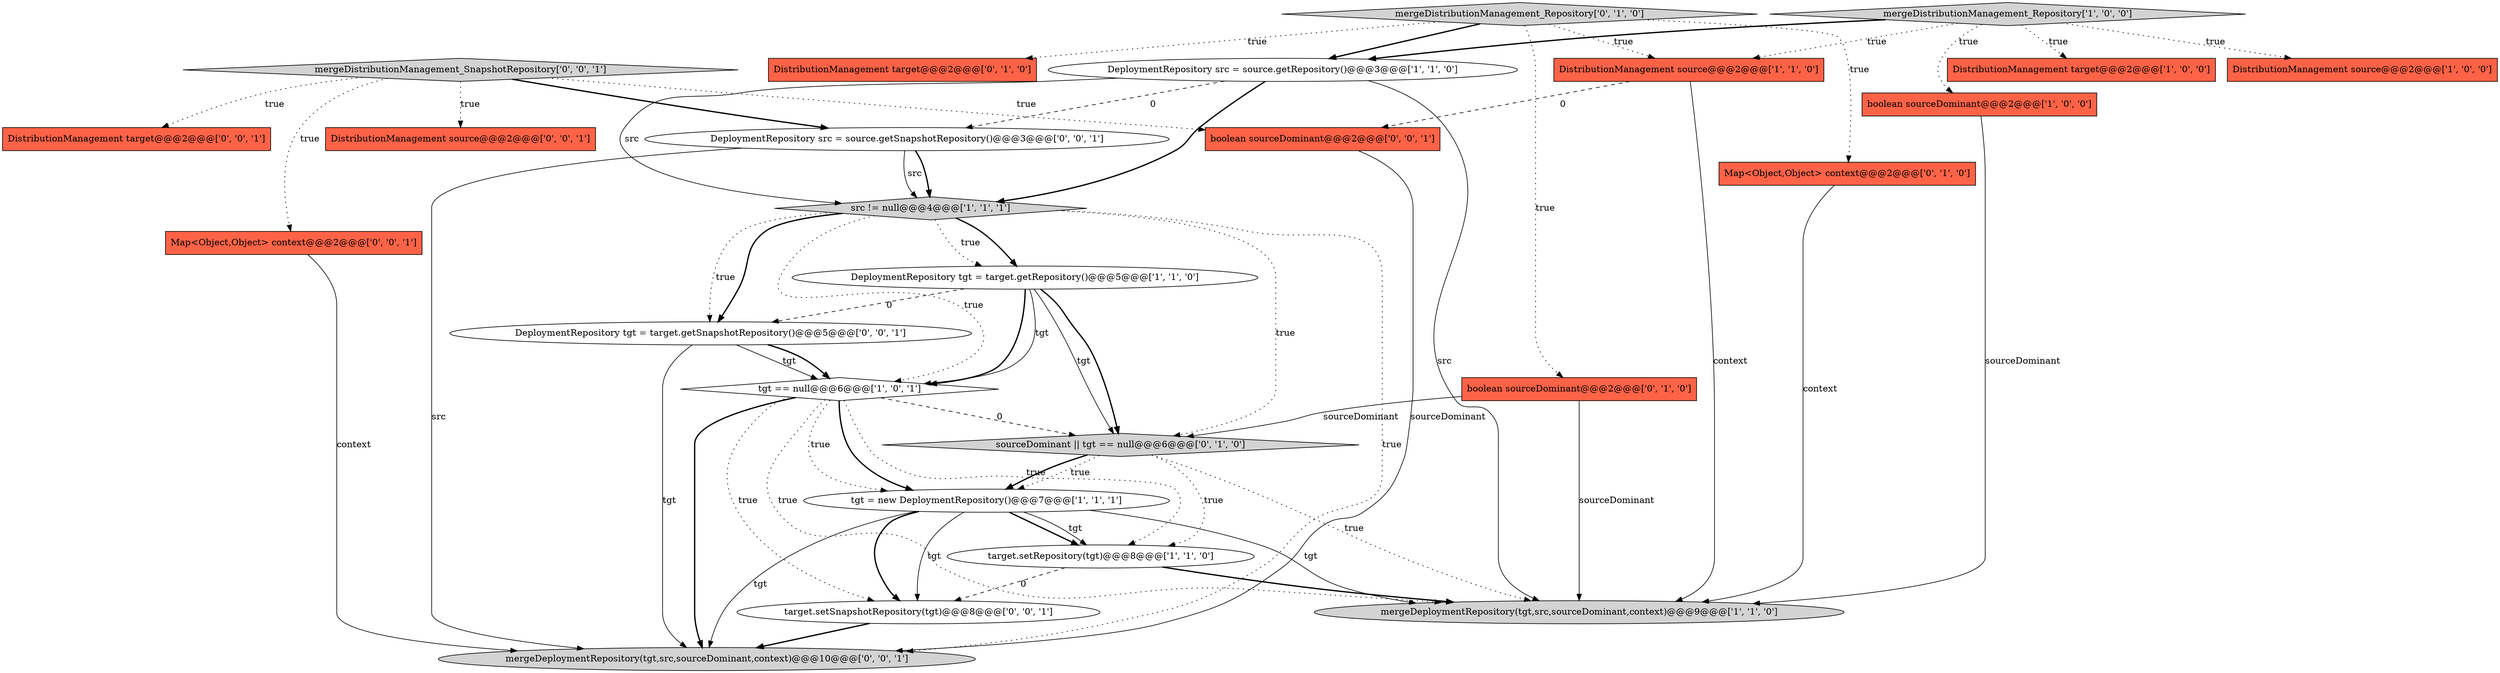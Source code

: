 digraph {
19 [style = filled, label = "Map<Object,Object> context@@@2@@@['0', '0', '1']", fillcolor = tomato, shape = box image = "AAA0AAABBB3BBB"];
23 [style = filled, label = "boolean sourceDominant@@@2@@@['0', '0', '1']", fillcolor = tomato, shape = box image = "AAA0AAABBB3BBB"];
14 [style = filled, label = "boolean sourceDominant@@@2@@@['0', '1', '0']", fillcolor = tomato, shape = box image = "AAA0AAABBB2BBB"];
25 [style = filled, label = "mergeDistributionManagement_SnapshotRepository['0', '0', '1']", fillcolor = lightgray, shape = diamond image = "AAA0AAABBB3BBB"];
10 [style = filled, label = "src != null@@@4@@@['1', '1', '1']", fillcolor = lightgray, shape = diamond image = "AAA0AAABBB1BBB"];
6 [style = filled, label = "DeploymentRepository src = source.getRepository()@@@3@@@['1', '1', '0']", fillcolor = white, shape = ellipse image = "AAA0AAABBB1BBB"];
8 [style = filled, label = "mergeDistributionManagement_Repository['1', '0', '0']", fillcolor = lightgray, shape = diamond image = "AAA0AAABBB1BBB"];
20 [style = filled, label = "DeploymentRepository tgt = target.getSnapshotRepository()@@@5@@@['0', '0', '1']", fillcolor = white, shape = ellipse image = "AAA0AAABBB3BBB"];
21 [style = filled, label = "DistributionManagement source@@@2@@@['0', '0', '1']", fillcolor = tomato, shape = box image = "AAA0AAABBB3BBB"];
17 [style = filled, label = "DeploymentRepository src = source.getSnapshotRepository()@@@3@@@['0', '0', '1']", fillcolor = white, shape = ellipse image = "AAA0AAABBB3BBB"];
3 [style = filled, label = "DeploymentRepository tgt = target.getRepository()@@@5@@@['1', '1', '0']", fillcolor = white, shape = ellipse image = "AAA0AAABBB1BBB"];
13 [style = filled, label = "DistributionManagement target@@@2@@@['0', '1', '0']", fillcolor = tomato, shape = box image = "AAA0AAABBB2BBB"];
5 [style = filled, label = "mergeDeploymentRepository(tgt,src,sourceDominant,context)@@@9@@@['1', '1', '0']", fillcolor = lightgray, shape = ellipse image = "AAA0AAABBB1BBB"];
11 [style = filled, label = "tgt == null@@@6@@@['1', '0', '1']", fillcolor = white, shape = diamond image = "AAA0AAABBB1BBB"];
9 [style = filled, label = "DistributionManagement source@@@2@@@['1', '1', '0']", fillcolor = tomato, shape = box image = "AAA0AAABBB1BBB"];
24 [style = filled, label = "target.setSnapshotRepository(tgt)@@@8@@@['0', '0', '1']", fillcolor = white, shape = ellipse image = "AAA0AAABBB3BBB"];
1 [style = filled, label = "DistributionManagement target@@@2@@@['1', '0', '0']", fillcolor = tomato, shape = box image = "AAA0AAABBB1BBB"];
7 [style = filled, label = "DistributionManagement source@@@2@@@['1', '0', '0']", fillcolor = tomato, shape = box image = "AAA0AAABBB1BBB"];
15 [style = filled, label = "mergeDistributionManagement_Repository['0', '1', '0']", fillcolor = lightgray, shape = diamond image = "AAA0AAABBB2BBB"];
22 [style = filled, label = "DistributionManagement target@@@2@@@['0', '0', '1']", fillcolor = tomato, shape = box image = "AAA0AAABBB3BBB"];
16 [style = filled, label = "Map<Object,Object> context@@@2@@@['0', '1', '0']", fillcolor = tomato, shape = box image = "AAA0AAABBB2BBB"];
0 [style = filled, label = "boolean sourceDominant@@@2@@@['1', '0', '0']", fillcolor = tomato, shape = box image = "AAA0AAABBB1BBB"];
4 [style = filled, label = "target.setRepository(tgt)@@@8@@@['1', '1', '0']", fillcolor = white, shape = ellipse image = "AAA0AAABBB1BBB"];
2 [style = filled, label = "tgt = new DeploymentRepository()@@@7@@@['1', '1', '1']", fillcolor = white, shape = ellipse image = "AAA0AAABBB1BBB"];
12 [style = filled, label = "sourceDominant || tgt == null@@@6@@@['0', '1', '0']", fillcolor = lightgray, shape = diamond image = "AAA1AAABBB2BBB"];
18 [style = filled, label = "mergeDeploymentRepository(tgt,src,sourceDominant,context)@@@10@@@['0', '0', '1']", fillcolor = lightgray, shape = ellipse image = "AAA0AAABBB3BBB"];
3->20 [style = dashed, label="0"];
11->2 [style = dotted, label="true"];
3->12 [style = solid, label="tgt"];
2->18 [style = solid, label="tgt"];
3->11 [style = bold, label=""];
2->4 [style = bold, label=""];
10->3 [style = dotted, label="true"];
15->13 [style = dotted, label="true"];
11->24 [style = dotted, label="true"];
24->18 [style = bold, label=""];
4->24 [style = dashed, label="0"];
10->12 [style = dotted, label="true"];
20->11 [style = solid, label="tgt"];
14->12 [style = solid, label="sourceDominant"];
16->5 [style = solid, label="context"];
12->2 [style = bold, label=""];
17->10 [style = solid, label="src"];
4->5 [style = bold, label=""];
25->21 [style = dotted, label="true"];
11->12 [style = dashed, label="0"];
2->4 [style = solid, label="tgt"];
8->9 [style = dotted, label="true"];
2->5 [style = solid, label="tgt"];
11->18 [style = bold, label=""];
6->17 [style = dashed, label="0"];
8->6 [style = bold, label=""];
25->22 [style = dotted, label="true"];
25->17 [style = bold, label=""];
8->7 [style = dotted, label="true"];
12->2 [style = dotted, label="true"];
6->5 [style = solid, label="src"];
15->6 [style = bold, label=""];
11->2 [style = bold, label=""];
10->3 [style = bold, label=""];
12->5 [style = dotted, label="true"];
23->18 [style = solid, label="sourceDominant"];
6->10 [style = bold, label=""];
19->18 [style = solid, label="context"];
17->18 [style = solid, label="src"];
12->4 [style = dotted, label="true"];
10->18 [style = dotted, label="true"];
3->12 [style = bold, label=""];
25->19 [style = dotted, label="true"];
9->5 [style = solid, label="context"];
20->18 [style = solid, label="tgt"];
9->23 [style = dashed, label="0"];
2->24 [style = bold, label=""];
11->4 [style = dotted, label="true"];
15->16 [style = dotted, label="true"];
3->11 [style = solid, label="tgt"];
6->10 [style = solid, label="src"];
15->9 [style = dotted, label="true"];
2->24 [style = solid, label="tgt"];
10->20 [style = dotted, label="true"];
15->14 [style = dotted, label="true"];
10->11 [style = dotted, label="true"];
8->1 [style = dotted, label="true"];
25->23 [style = dotted, label="true"];
17->10 [style = bold, label=""];
14->5 [style = solid, label="sourceDominant"];
8->0 [style = dotted, label="true"];
11->5 [style = dotted, label="true"];
0->5 [style = solid, label="sourceDominant"];
20->11 [style = bold, label=""];
10->20 [style = bold, label=""];
}
